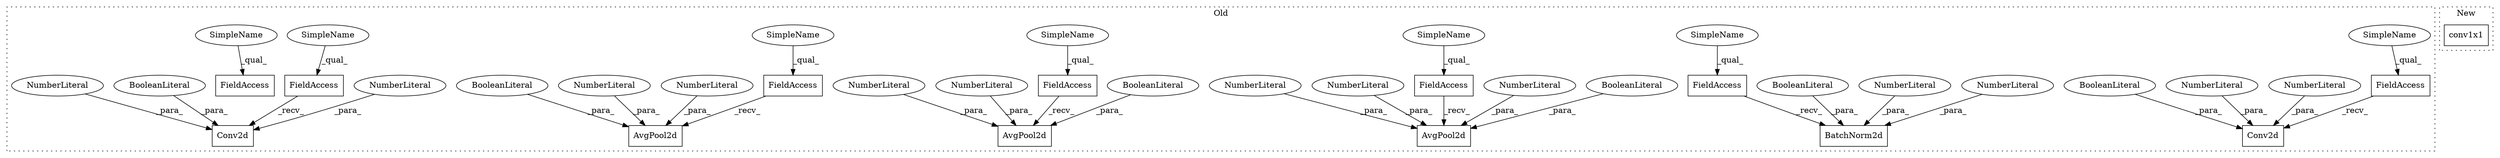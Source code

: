 digraph G {
subgraph cluster0 {
1 [label="Conv2d" a="32" s="7562,7616" l="7,1" shape="box"];
3 [label="NumberLiteral" a="34" s="7609" l="1" shape="ellipse"];
4 [label="NumberLiteral" a="34" s="7607" l="1" shape="ellipse"];
5 [label="FieldAccess" a="22" s="7553" l="8" shape="box"];
6 [label="FieldAccess" a="22" s="8289" l="8" shape="box"];
7 [label="BooleanLiteral" a="9" s="7611" l="5" shape="ellipse"];
8 [label="FieldAccess" a="22" s="8862" l="8" shape="box"];
9 [label="FieldAccess" a="22" s="7654" l="8" shape="box"];
10 [label="FieldAccess" a="22" s="7817" l="8" shape="box"];
11 [label="BatchNorm2d" a="32" s="7663,7706" l="12,1" shape="box"];
12 [label="AvgPool2d" a="32" s="8871,8892" l="10,1" shape="box"];
13 [label="NumberLiteral" a="34" s="7692" l="5" shape="ellipse"];
14 [label="NumberLiteral" a="34" s="8883" l="1" shape="ellipse"];
15 [label="NumberLiteral" a="34" s="7698" l="3" shape="ellipse"];
16 [label="NumberLiteral" a="34" s="8881" l="1" shape="ellipse"];
17 [label="NumberLiteral" a="34" s="8885" l="1" shape="ellipse"];
18 [label="BooleanLiteral" a="9" s="8887" l="5" shape="ellipse"];
19 [label="BooleanLiteral" a="9" s="7702" l="4" shape="ellipse"];
20 [label="AvgPool2d" a="32" s="7826,7845" l="10,1" shape="box"];
21 [label="NumberLiteral" a="34" s="7836" l="1" shape="ellipse"];
22 [label="NumberLiteral" a="34" s="7838" l="1" shape="ellipse"];
23 [label="BooleanLiteral" a="9" s="7840" l="5" shape="ellipse"];
24 [label="FieldAccess" a="22" s="8132" l="8" shape="box"];
25 [label="AvgPool2d" a="32" s="8141,8160" l="10,1" shape="box"];
26 [label="NumberLiteral" a="34" s="8151" l="1" shape="ellipse"];
27 [label="NumberLiteral" a="34" s="8153" l="1" shape="ellipse"];
28 [label="FieldAccess" a="22" s="7883" l="8" shape="box"];
29 [label="Conv2d" a="32" s="7892,7947" l="7,1" shape="box"];
30 [label="NumberLiteral" a="34" s="7938" l="1" shape="ellipse"];
31 [label="NumberLiteral" a="34" s="7940" l="1" shape="ellipse"];
32 [label="BooleanLiteral" a="9" s="8155" l="5" shape="ellipse"];
33 [label="BooleanLiteral" a="9" s="7942" l="5" shape="ellipse"];
34 [label="SimpleName" a="42" s="8132" l="5" shape="ellipse"];
35 [label="SimpleName" a="42" s="7553" l="5" shape="ellipse"];
36 [label="SimpleName" a="42" s="8862" l="5" shape="ellipse"];
37 [label="SimpleName" a="42" s="7817" l="5" shape="ellipse"];
38 [label="SimpleName" a="42" s="8289" l="5" shape="ellipse"];
39 [label="SimpleName" a="42" s="7883" l="5" shape="ellipse"];
40 [label="SimpleName" a="42" s="7654" l="5" shape="ellipse"];
label = "Old";
style="dotted";
}
subgraph cluster1 {
2 [label="conv1x1" a="32" s="8630,8675" l="8,1" shape="box"];
label = "New";
style="dotted";
}
3 -> 1 [label="_para_"];
4 -> 1 [label="_para_"];
5 -> 1 [label="_recv_"];
7 -> 1 [label="_para_"];
8 -> 12 [label="_recv_"];
9 -> 11 [label="_recv_"];
10 -> 20 [label="_recv_"];
13 -> 11 [label="_para_"];
14 -> 12 [label="_para_"];
15 -> 11 [label="_para_"];
16 -> 12 [label="_para_"];
17 -> 12 [label="_para_"];
18 -> 12 [label="_para_"];
19 -> 11 [label="_para_"];
21 -> 20 [label="_para_"];
22 -> 20 [label="_para_"];
23 -> 20 [label="_para_"];
24 -> 25 [label="_recv_"];
26 -> 25 [label="_para_"];
27 -> 25 [label="_para_"];
28 -> 29 [label="_recv_"];
30 -> 29 [label="_para_"];
31 -> 29 [label="_para_"];
32 -> 25 [label="_para_"];
33 -> 29 [label="_para_"];
34 -> 24 [label="_qual_"];
35 -> 5 [label="_qual_"];
36 -> 8 [label="_qual_"];
37 -> 10 [label="_qual_"];
38 -> 6 [label="_qual_"];
39 -> 28 [label="_qual_"];
40 -> 9 [label="_qual_"];
}